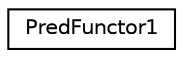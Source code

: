digraph "Иерархия классов. Графический вид."
{
 // LATEX_PDF_SIZE
  edge [fontname="Helvetica",fontsize="10",labelfontname="Helvetica",labelfontsize="10"];
  node [fontname="Helvetica",fontsize="10",shape=record];
  rankdir="LR";
  Node0 [label="PredFunctor1",height=0.2,width=0.4,color="black", fillcolor="white", style="filled",URL="$structPredFunctor1.html",tooltip=" "];
}
